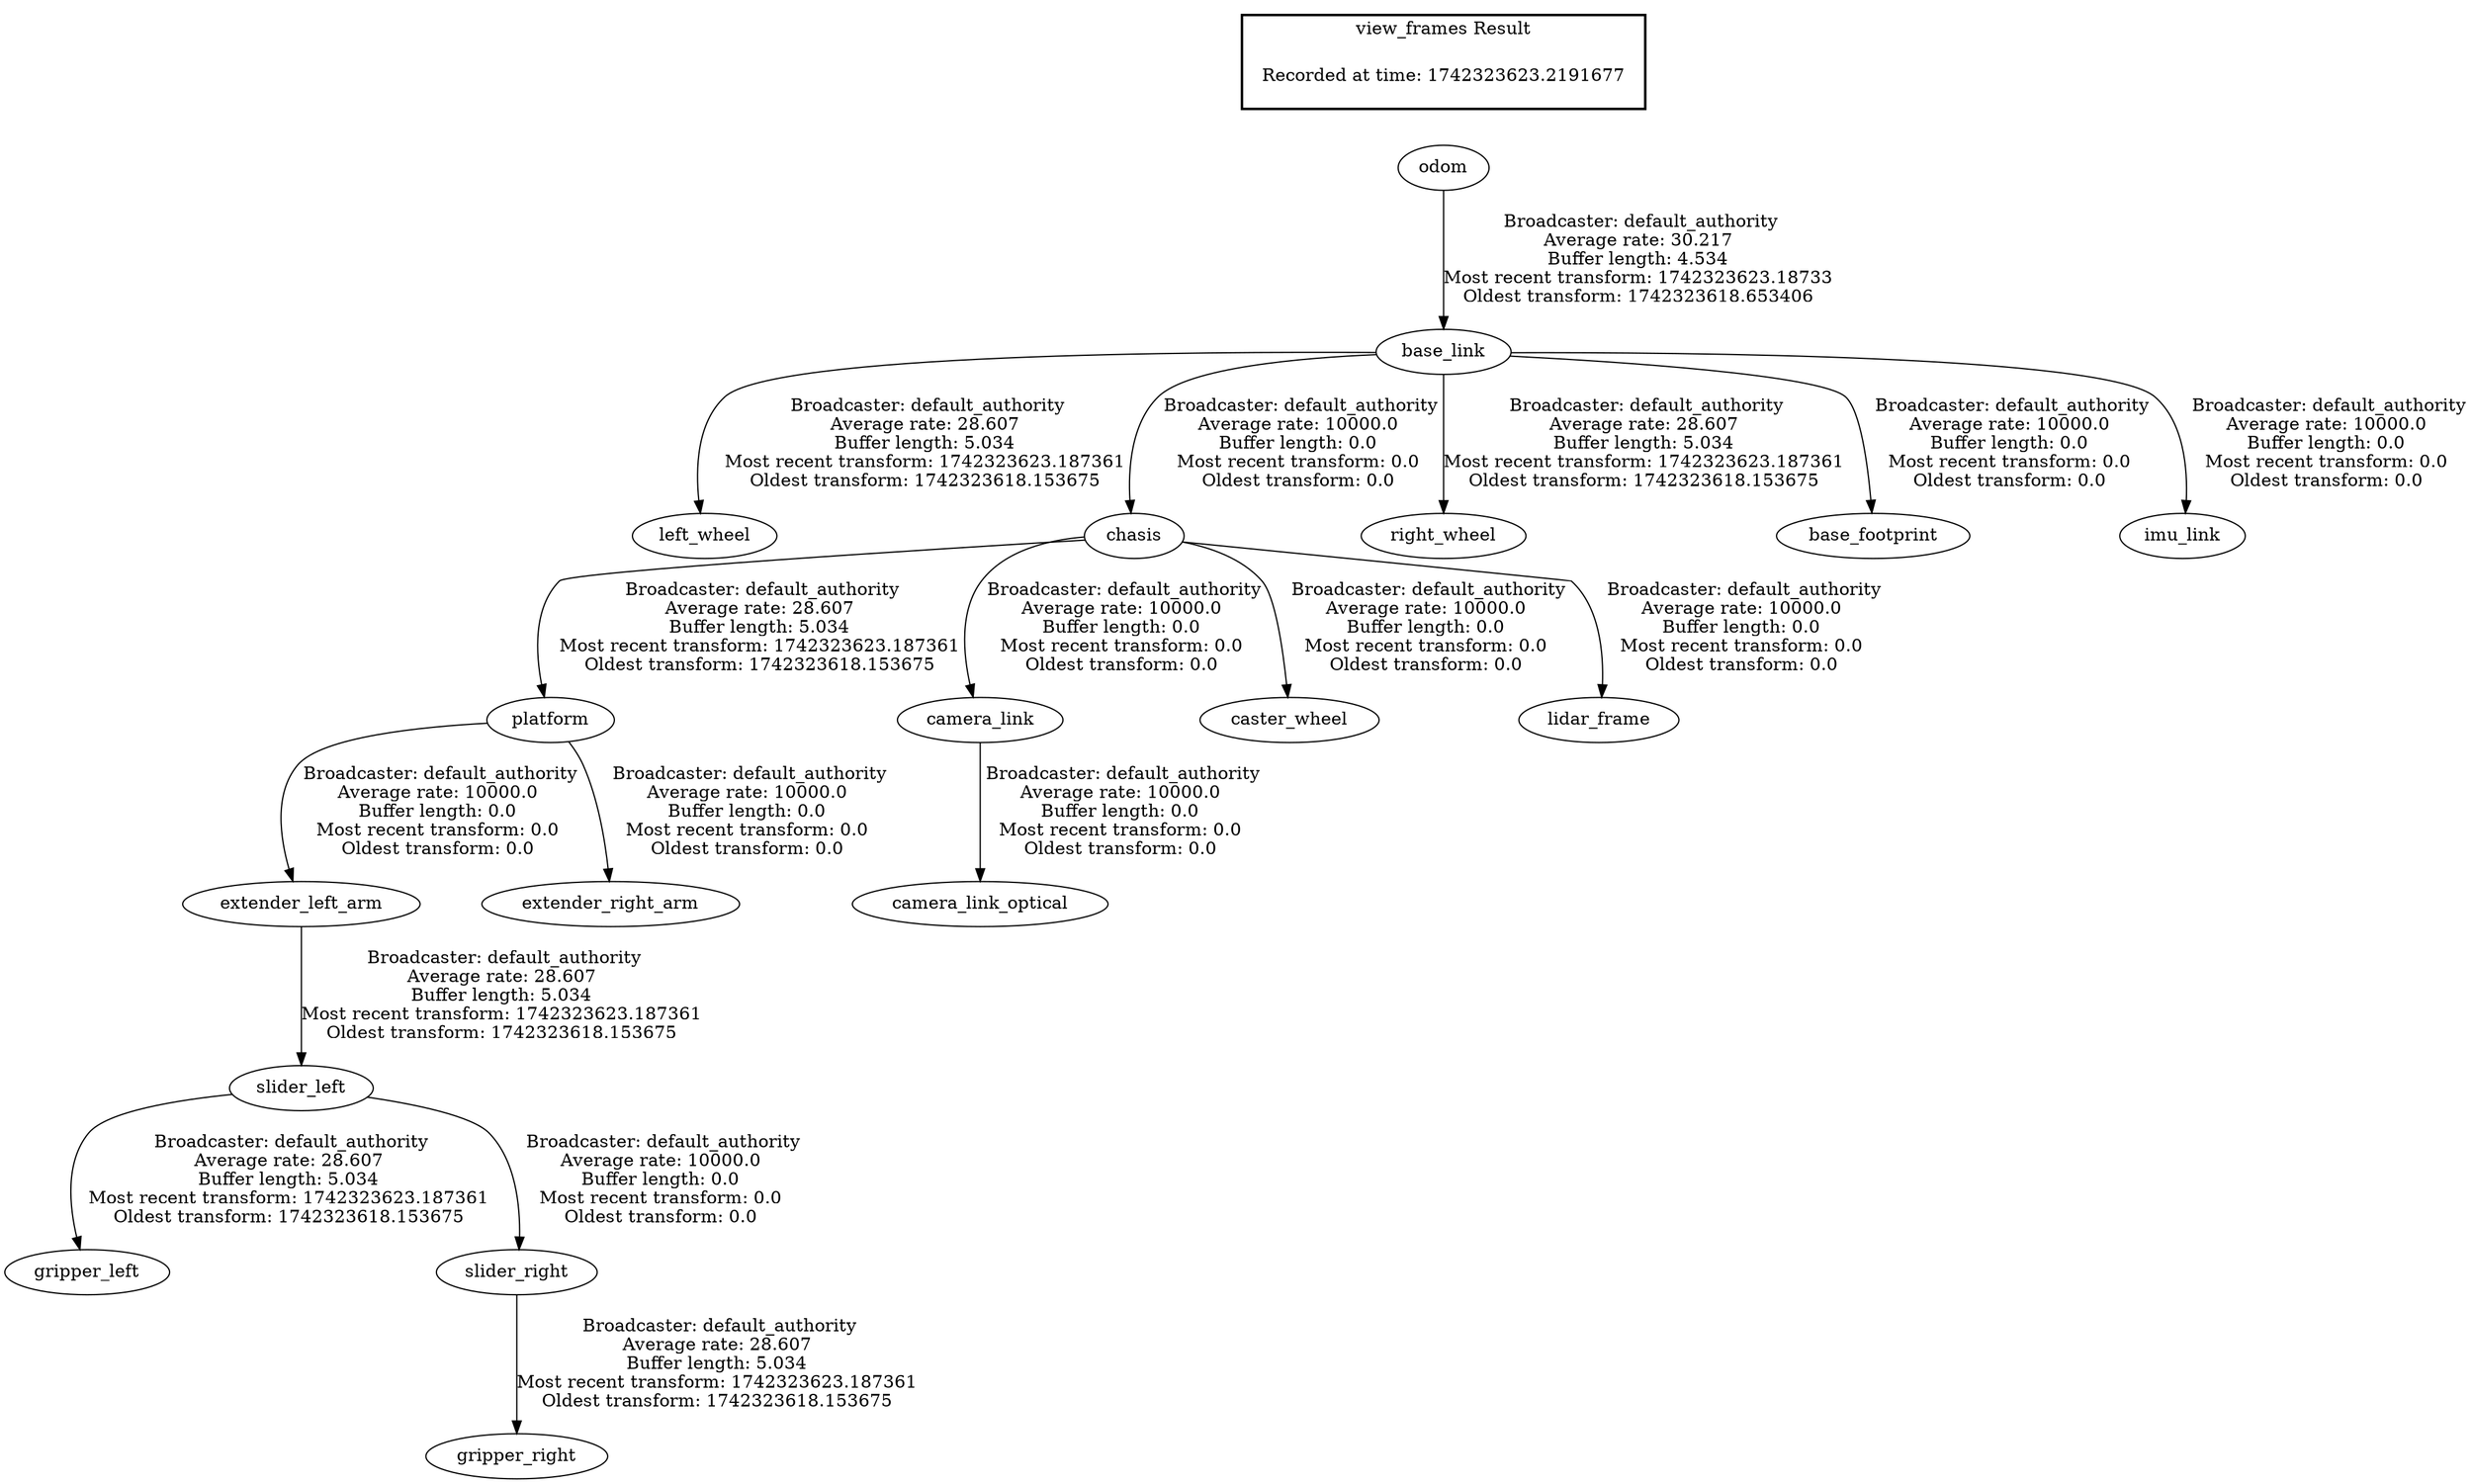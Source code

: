 digraph G {
"slider_left" -> "gripper_left"[label=" Broadcaster: default_authority\nAverage rate: 28.607\nBuffer length: 5.034\nMost recent transform: 1742323623.187361\nOldest transform: 1742323618.153675\n"];
"extender_left_arm" -> "slider_left"[label=" Broadcaster: default_authority\nAverage rate: 28.607\nBuffer length: 5.034\nMost recent transform: 1742323623.187361\nOldest transform: 1742323618.153675\n"];
"slider_right" -> "gripper_right"[label=" Broadcaster: default_authority\nAverage rate: 28.607\nBuffer length: 5.034\nMost recent transform: 1742323623.187361\nOldest transform: 1742323618.153675\n"];
"slider_left" -> "slider_right"[label=" Broadcaster: default_authority\nAverage rate: 10000.0\nBuffer length: 0.0\nMost recent transform: 0.0\nOldest transform: 0.0\n"];
"base_link" -> "left_wheel"[label=" Broadcaster: default_authority\nAverage rate: 28.607\nBuffer length: 5.034\nMost recent transform: 1742323623.187361\nOldest transform: 1742323618.153675\n"];
"odom" -> "base_link"[label=" Broadcaster: default_authority\nAverage rate: 30.217\nBuffer length: 4.534\nMost recent transform: 1742323623.18733\nOldest transform: 1742323618.653406\n"];
"chasis" -> "platform"[label=" Broadcaster: default_authority\nAverage rate: 28.607\nBuffer length: 5.034\nMost recent transform: 1742323623.187361\nOldest transform: 1742323618.153675\n"];
"base_link" -> "chasis"[label=" Broadcaster: default_authority\nAverage rate: 10000.0\nBuffer length: 0.0\nMost recent transform: 0.0\nOldest transform: 0.0\n"];
"base_link" -> "right_wheel"[label=" Broadcaster: default_authority\nAverage rate: 28.607\nBuffer length: 5.034\nMost recent transform: 1742323623.187361\nOldest transform: 1742323618.153675\n"];
"platform" -> "extender_left_arm"[label=" Broadcaster: default_authority\nAverage rate: 10000.0\nBuffer length: 0.0\nMost recent transform: 0.0\nOldest transform: 0.0\n"];
"base_link" -> "base_footprint"[label=" Broadcaster: default_authority\nAverage rate: 10000.0\nBuffer length: 0.0\nMost recent transform: 0.0\nOldest transform: 0.0\n"];
"chasis" -> "camera_link"[label=" Broadcaster: default_authority\nAverage rate: 10000.0\nBuffer length: 0.0\nMost recent transform: 0.0\nOldest transform: 0.0\n"];
"camera_link" -> "camera_link_optical"[label=" Broadcaster: default_authority\nAverage rate: 10000.0\nBuffer length: 0.0\nMost recent transform: 0.0\nOldest transform: 0.0\n"];
"chasis" -> "caster_wheel"[label=" Broadcaster: default_authority\nAverage rate: 10000.0\nBuffer length: 0.0\nMost recent transform: 0.0\nOldest transform: 0.0\n"];
"platform" -> "extender_right_arm"[label=" Broadcaster: default_authority\nAverage rate: 10000.0\nBuffer length: 0.0\nMost recent transform: 0.0\nOldest transform: 0.0\n"];
"base_link" -> "imu_link"[label=" Broadcaster: default_authority\nAverage rate: 10000.0\nBuffer length: 0.0\nMost recent transform: 0.0\nOldest transform: 0.0\n"];
"chasis" -> "lidar_frame"[label=" Broadcaster: default_authority\nAverage rate: 10000.0\nBuffer length: 0.0\nMost recent transform: 0.0\nOldest transform: 0.0\n"];
edge [style=invis];
 subgraph cluster_legend { style=bold; color=black; label ="view_frames Result";
"Recorded at time: 1742323623.2191677"[ shape=plaintext ] ;
}->"odom";
}